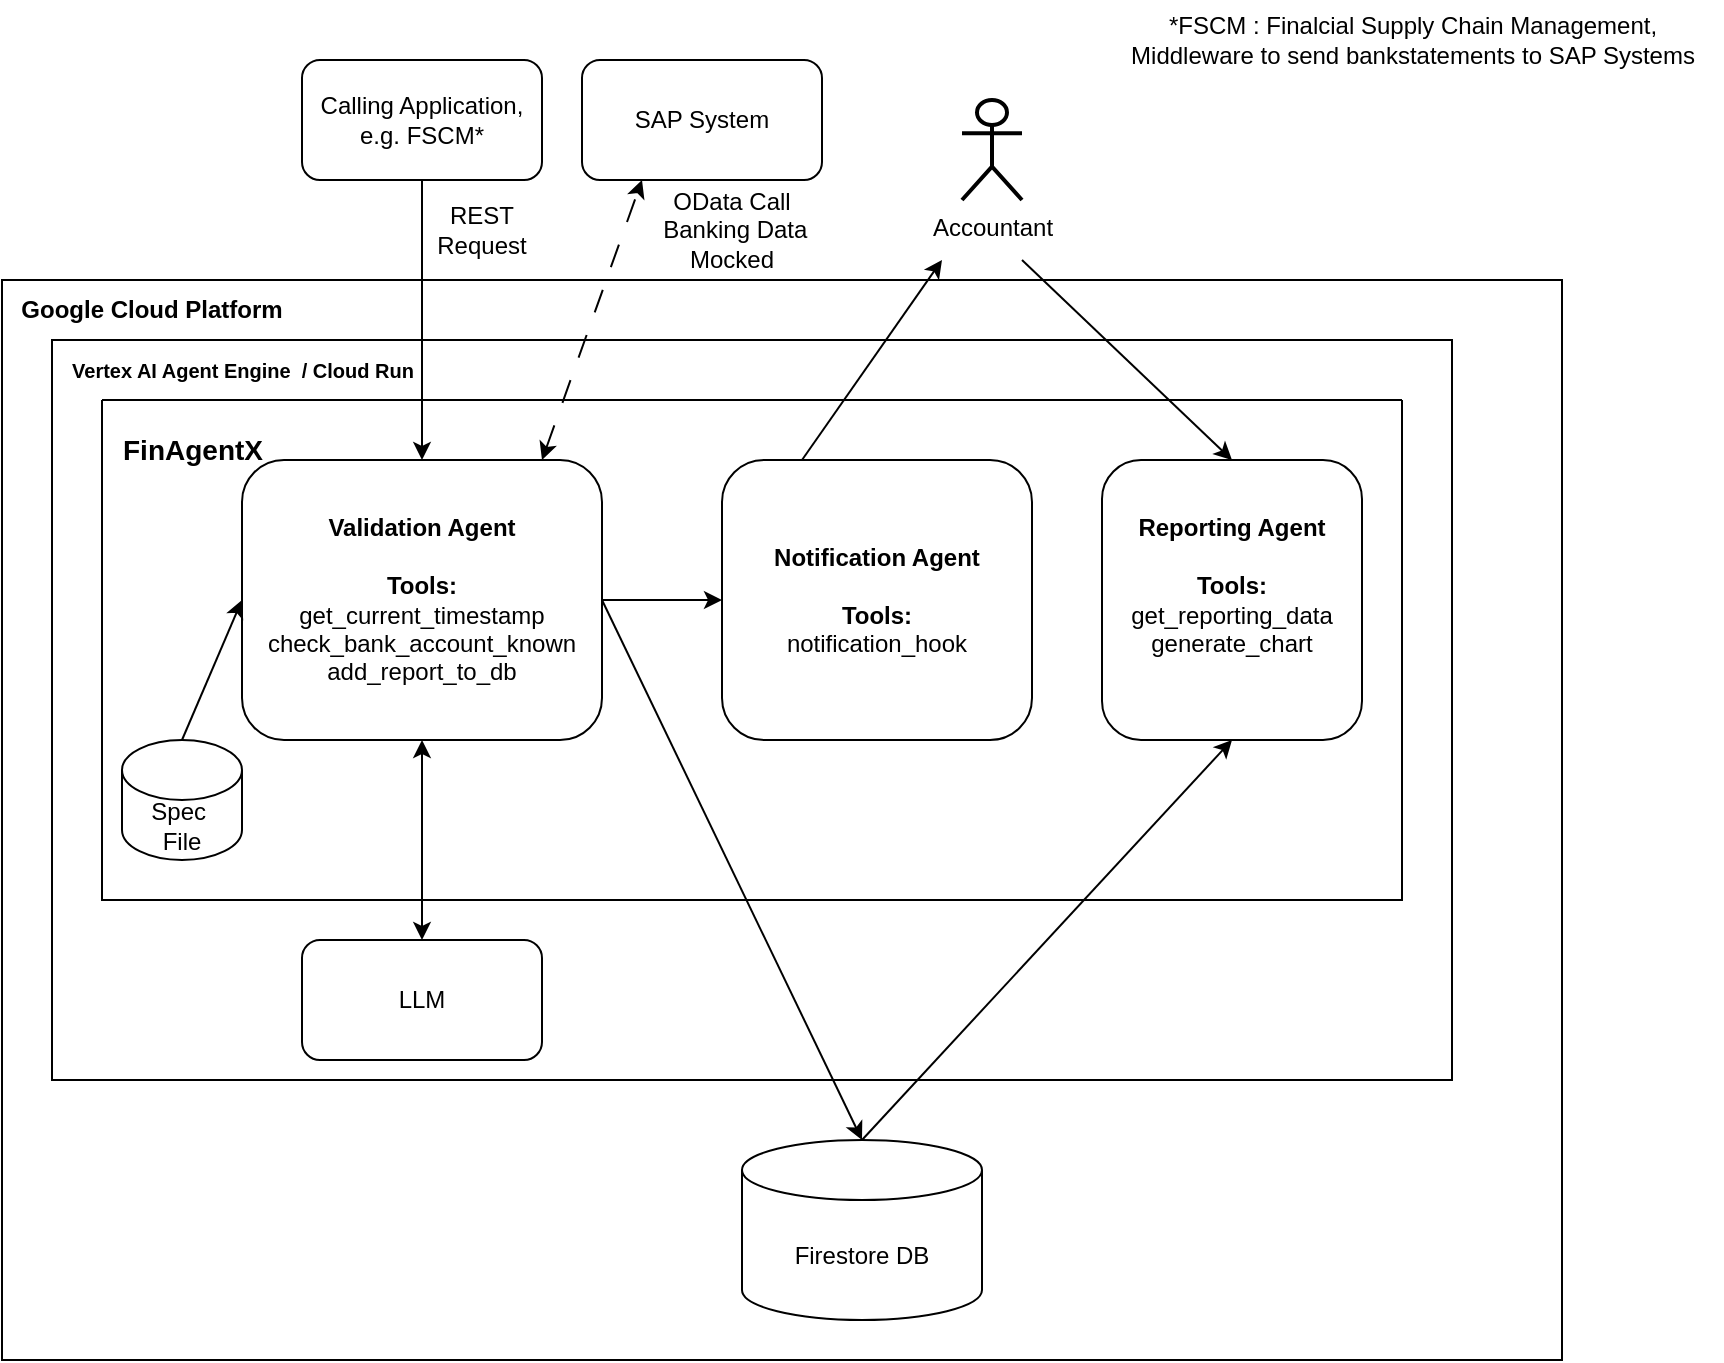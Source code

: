<mxfile version="24.2.5" type="device">
  <diagram name="Page-1" id="-ZmvHqxIwdDzNy45JYpa">
    <mxGraphModel dx="2140" dy="717" grid="1" gridSize="10" guides="1" tooltips="1" connect="1" arrows="1" fold="1" page="1" pageScale="1" pageWidth="850" pageHeight="1100" math="0" shadow="0">
      <root>
        <mxCell id="0" />
        <mxCell id="1" parent="0" />
        <mxCell id="O6u60-AoKgZx40TlzNYy-3" value="" style="rounded=0;whiteSpace=wrap;html=1;" parent="1" vertex="1">
          <mxGeometry x="-40" y="160" width="780" height="540" as="geometry" />
        </mxCell>
        <mxCell id="3GjBQ9m76ZsoQHCcCGa8-7" value="" style="rounded=0;whiteSpace=wrap;html=1;" parent="1" vertex="1">
          <mxGeometry x="-15" y="190" width="700" height="370" as="geometry" />
        </mxCell>
        <mxCell id="m-M3N4Rq0jWYSTCjSG6P-1" value="Calling Application, e.g. FSCM*" style="rounded=1;whiteSpace=wrap;html=1;" parent="1" vertex="1">
          <mxGeometry x="110" y="50" width="120" height="60" as="geometry" />
        </mxCell>
        <mxCell id="m-M3N4Rq0jWYSTCjSG6P-2" value="&lt;b&gt;Validation Agent&lt;/b&gt;&lt;div&gt;&lt;b&gt;&lt;br&gt;&lt;/b&gt;&lt;/div&gt;&lt;div&gt;&lt;b&gt;Tools:&lt;/b&gt;&lt;/div&gt;&lt;div&gt;&lt;span data-teams=&quot;true&quot;&gt;get_current_timestamp&lt;/span&gt;&lt;b&gt;&lt;br&gt;&lt;/b&gt;&lt;/div&gt;&lt;div&gt;&lt;span data-teams=&quot;true&quot;&gt;check_bank_account_known&lt;/span&gt;&lt;br&gt;&lt;/div&gt;&lt;div&gt;&lt;span data-teams=&quot;true&quot;&gt;&lt;span data-teams=&quot;true&quot;&gt;add_report_to_db&lt;/span&gt;&lt;br&gt;&lt;/span&gt;&lt;/div&gt;" style="rounded=1;whiteSpace=wrap;html=1;" parent="1" vertex="1">
          <mxGeometry x="80" y="250" width="180" height="140" as="geometry" />
        </mxCell>
        <mxCell id="m-M3N4Rq0jWYSTCjSG6P-4" value="REST Request" style="text;html=1;align=center;verticalAlign=middle;whiteSpace=wrap;rounded=0;" parent="1" vertex="1">
          <mxGeometry x="170" y="120" width="60" height="30" as="geometry" />
        </mxCell>
        <mxCell id="m-M3N4Rq0jWYSTCjSG6P-5" value="SAP System" style="rounded=1;whiteSpace=wrap;html=1;" parent="1" vertex="1">
          <mxGeometry x="250" y="50" width="120" height="60" as="geometry" />
        </mxCell>
        <mxCell id="m-M3N4Rq0jWYSTCjSG6P-6" value="" style="endArrow=classic;startArrow=classic;html=1;rounded=0;entryX=0.25;entryY=1;entryDx=0;entryDy=0;dashed=1;dashPattern=12 12;" parent="1" target="m-M3N4Rq0jWYSTCjSG6P-5" edge="1">
          <mxGeometry width="50" height="50" relative="1" as="geometry">
            <mxPoint x="230" y="250" as="sourcePoint" />
            <mxPoint x="280" y="200" as="targetPoint" />
          </mxGeometry>
        </mxCell>
        <mxCell id="m-M3N4Rq0jWYSTCjSG6P-7" value="OData Call&lt;div&gt;&amp;nbsp;Banking Data&lt;/div&gt;&lt;div&gt;Mocked&lt;/div&gt;" style="text;html=1;align=center;verticalAlign=middle;whiteSpace=wrap;rounded=0;" parent="1" vertex="1">
          <mxGeometry x="250" y="120" width="150" height="30" as="geometry" />
        </mxCell>
        <mxCell id="m-M3N4Rq0jWYSTCjSG6P-11" value="LLM" style="rounded=1;whiteSpace=wrap;html=1;" parent="1" vertex="1">
          <mxGeometry x="110" y="490" width="120" height="60" as="geometry" />
        </mxCell>
        <mxCell id="m-M3N4Rq0jWYSTCjSG6P-14" value="" style="endArrow=classic;startArrow=classic;html=1;rounded=0;entryX=0.5;entryY=1;entryDx=0;entryDy=0;exitX=0.5;exitY=0;exitDx=0;exitDy=0;" parent="1" source="m-M3N4Rq0jWYSTCjSG6P-11" target="m-M3N4Rq0jWYSTCjSG6P-2" edge="1">
          <mxGeometry width="50" height="50" relative="1" as="geometry">
            <mxPoint x="170" y="360" as="sourcePoint" />
            <mxPoint x="220" y="310" as="targetPoint" />
          </mxGeometry>
        </mxCell>
        <mxCell id="m-M3N4Rq0jWYSTCjSG6P-18" value="" style="endArrow=classic;html=1;rounded=0;exitX=1;exitY=0.5;exitDx=0;exitDy=0;entryX=0.5;entryY=0;entryDx=0;entryDy=0;entryPerimeter=0;" parent="1" source="m-M3N4Rq0jWYSTCjSG6P-2" target="m-M3N4Rq0jWYSTCjSG6P-16" edge="1">
          <mxGeometry width="50" height="50" relative="1" as="geometry">
            <mxPoint x="450" y="400" as="sourcePoint" />
            <mxPoint x="500" y="350" as="targetPoint" />
          </mxGeometry>
        </mxCell>
        <mxCell id="m-M3N4Rq0jWYSTCjSG6P-19" value="&lt;b&gt;Reporting Agent&lt;/b&gt;&lt;div&gt;&lt;b&gt;&lt;br&gt;&lt;/b&gt;&lt;/div&gt;&lt;div&gt;&lt;b&gt;Tools:&lt;/b&gt;&lt;/div&gt;&lt;div&gt;get_reporting_data&lt;b&gt;&lt;br&gt;&lt;/b&gt;&lt;/div&gt;&lt;div&gt;&lt;div&gt;&lt;span data-teams=&quot;true&quot;&gt;generate_chart&lt;/span&gt;&lt;b&gt;&lt;br&gt;&lt;/b&gt;&lt;/div&gt;&lt;/div&gt;&lt;div&gt;&lt;span data-teams=&quot;true&quot;&gt;&lt;br&gt;&lt;/span&gt;&lt;/div&gt;" style="rounded=1;whiteSpace=wrap;html=1;" parent="1" vertex="1">
          <mxGeometry x="510" y="250" width="130" height="140" as="geometry" />
        </mxCell>
        <mxCell id="m-M3N4Rq0jWYSTCjSG6P-20" value="" style="endArrow=classic;html=1;rounded=0;entryX=0.5;entryY=1;entryDx=0;entryDy=0;exitX=0.5;exitY=0;exitDx=0;exitDy=0;exitPerimeter=0;" parent="1" source="m-M3N4Rq0jWYSTCjSG6P-16" target="m-M3N4Rq0jWYSTCjSG6P-19" edge="1">
          <mxGeometry width="50" height="50" relative="1" as="geometry">
            <mxPoint x="300" y="450" as="sourcePoint" />
            <mxPoint x="350" y="400" as="targetPoint" />
          </mxGeometry>
        </mxCell>
        <mxCell id="m-M3N4Rq0jWYSTCjSG6P-22" value="Accountant" style="shape=umlActor;verticalLabelPosition=bottom;verticalAlign=top;html=1;outlineConnect=0;strokeWidth=2;" parent="1" vertex="1">
          <mxGeometry x="440" y="70" width="30" height="50" as="geometry" />
        </mxCell>
        <mxCell id="m-M3N4Rq0jWYSTCjSG6P-23" value="" style="endArrow=classic;html=1;rounded=0;entryX=0.5;entryY=0;entryDx=0;entryDy=0;" parent="1" target="m-M3N4Rq0jWYSTCjSG6P-19" edge="1">
          <mxGeometry width="50" height="50" relative="1" as="geometry">
            <mxPoint x="470" y="150" as="sourcePoint" />
            <mxPoint x="500" y="100" as="targetPoint" />
          </mxGeometry>
        </mxCell>
        <mxCell id="m-M3N4Rq0jWYSTCjSG6P-25" value="" style="endArrow=classic;html=1;rounded=0;" parent="1" edge="1">
          <mxGeometry width="50" height="50" relative="1" as="geometry">
            <mxPoint x="360" y="250" as="sourcePoint" />
            <mxPoint x="430" y="150" as="targetPoint" />
          </mxGeometry>
        </mxCell>
        <mxCell id="m-M3N4Rq0jWYSTCjSG6P-26" value="" style="endArrow=classic;html=1;rounded=0;exitX=1;exitY=0.5;exitDx=0;exitDy=0;entryX=0;entryY=0.5;entryDx=0;entryDy=0;" parent="1" edge="1" target="m-M3N4Rq0jWYSTCjSG6P-24" source="m-M3N4Rq0jWYSTCjSG6P-2">
          <mxGeometry width="50" height="50" relative="1" as="geometry">
            <mxPoint x="230" y="280" as="sourcePoint" />
            <mxPoint x="300" y="280" as="targetPoint" />
          </mxGeometry>
        </mxCell>
        <mxCell id="m-M3N4Rq0jWYSTCjSG6P-28" value="" style="swimlane;startSize=0;" parent="1" vertex="1">
          <mxGeometry x="10" y="220" width="650" height="250" as="geometry">
            <mxRectangle x="10" y="220" width="50" height="40" as="alternateBounds" />
          </mxGeometry>
        </mxCell>
        <mxCell id="m-M3N4Rq0jWYSTCjSG6P-31" value="&lt;font style=&quot;font-size: 14px;&quot;&gt;&lt;b&gt;FinAgentX&lt;/b&gt;&lt;/font&gt;" style="text;html=1;align=center;verticalAlign=middle;resizable=0;points=[];autosize=1;strokeColor=none;fillColor=none;" parent="m-M3N4Rq0jWYSTCjSG6P-28" vertex="1">
          <mxGeometry y="10" width="90" height="30" as="geometry" />
        </mxCell>
        <mxCell id="m-M3N4Rq0jWYSTCjSG6P-12" value="Spec&amp;nbsp;&lt;div&gt;File&lt;/div&gt;" style="shape=cylinder3;whiteSpace=wrap;html=1;boundedLbl=1;backgroundOutline=1;size=15;" parent="m-M3N4Rq0jWYSTCjSG6P-28" vertex="1">
          <mxGeometry x="10" y="170" width="60" height="60" as="geometry" />
        </mxCell>
        <mxCell id="Fj0iSyVp7XWANwwg1Rg1-1" value="" style="endArrow=classic;html=1;rounded=0;entryX=0;entryY=0.5;entryDx=0;entryDy=0;" edge="1" parent="m-M3N4Rq0jWYSTCjSG6P-28" target="m-M3N4Rq0jWYSTCjSG6P-2">
          <mxGeometry width="50" height="50" relative="1" as="geometry">
            <mxPoint x="40" y="170" as="sourcePoint" />
            <mxPoint x="90" y="120" as="targetPoint" />
          </mxGeometry>
        </mxCell>
        <mxCell id="m-M3N4Rq0jWYSTCjSG6P-24" value="&lt;b&gt;Notification Agent&lt;/b&gt;&lt;div&gt;&lt;b&gt;&lt;br&gt;&lt;/b&gt;&lt;/div&gt;&lt;div&gt;&lt;b&gt;Tools:&lt;/b&gt;&lt;/div&gt;&lt;div&gt;&lt;span style=&quot;background-color: initial;&quot;&gt;notification_hook&lt;/span&gt;&lt;br&gt;&lt;/div&gt;" style="rounded=1;whiteSpace=wrap;html=1;" parent="m-M3N4Rq0jWYSTCjSG6P-28" vertex="1">
          <mxGeometry x="310" y="30" width="155" height="140" as="geometry" />
        </mxCell>
        <mxCell id="m-M3N4Rq0jWYSTCjSG6P-16" value="Firestore DB" style="shape=cylinder3;whiteSpace=wrap;html=1;boundedLbl=1;backgroundOutline=1;size=15;" parent="1" vertex="1">
          <mxGeometry x="330" y="590" width="120" height="90" as="geometry" />
        </mxCell>
        <mxCell id="3GjBQ9m76ZsoQHCcCGa8-2" value="*FSCM : Finalcial Supply Chain Management,&lt;div&gt;Middleware to send bankstatements to SAP Systems&lt;/div&gt;" style="text;html=1;align=center;verticalAlign=middle;resizable=0;points=[];autosize=1;strokeColor=none;fillColor=none;" parent="1" vertex="1">
          <mxGeometry x="510" y="20" width="310" height="40" as="geometry" />
        </mxCell>
        <mxCell id="3GjBQ9m76ZsoQHCcCGa8-8" value="&lt;font style=&quot;font-size: 10px;&quot;&gt;&lt;b style=&quot;&quot;&gt;Vertex AI Agent Engine&amp;nbsp; / Cloud Run&lt;/b&gt;&lt;/font&gt;" style="text;html=1;align=center;verticalAlign=middle;resizable=0;points=[];autosize=1;strokeColor=none;fillColor=none;" parent="1" vertex="1">
          <mxGeometry x="-15" y="190" width="190" height="30" as="geometry" />
        </mxCell>
        <mxCell id="O6u60-AoKgZx40TlzNYy-5" value="" style="endArrow=classic;html=1;rounded=0;entryX=0.5;entryY=0;entryDx=0;entryDy=0;" parent="1" target="m-M3N4Rq0jWYSTCjSG6P-2" edge="1">
          <mxGeometry width="50" height="50" relative="1" as="geometry">
            <mxPoint x="170" y="110" as="sourcePoint" />
            <mxPoint x="220" y="60" as="targetPoint" />
          </mxGeometry>
        </mxCell>
        <mxCell id="O6u60-AoKgZx40TlzNYy-7" value="&lt;b&gt;Google Cloud Platform&lt;/b&gt;" style="text;html=1;align=center;verticalAlign=middle;whiteSpace=wrap;rounded=0;" parent="1" vertex="1">
          <mxGeometry x="-40" y="160" width="150" height="30" as="geometry" />
        </mxCell>
      </root>
    </mxGraphModel>
  </diagram>
</mxfile>
